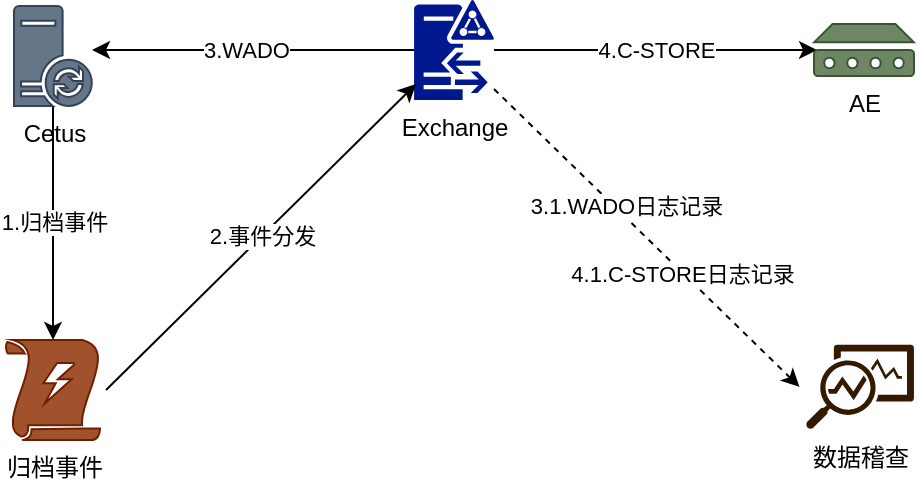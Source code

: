 <mxfile version="13.9.9" type="device"><diagram id="MnWKOdX2EAWvoPZy22A2" name="第 1 页"><mxGraphModel dx="1086" dy="806" grid="1" gridSize="10" guides="1" tooltips="1" connect="1" arrows="1" fold="1" page="1" pageScale="1" pageWidth="1169" pageHeight="827" math="0" shadow="0"><root><mxCell id="0"/><mxCell id="1" parent="0"/><mxCell id="86bR0NISvqqfvVS32m5q-13" style="edgeStyle=none;rounded=0;orthogonalLoop=1;jettySize=auto;html=1;entryX=0.5;entryY=0;entryDx=0;entryDy=0;entryPerimeter=0;" parent="1" source="86bR0NISvqqfvVS32m5q-1" target="86bR0NISvqqfvVS32m5q-11" edge="1"><mxGeometry relative="1" as="geometry"><mxPoint x="184" y="300" as="targetPoint"/></mxGeometry></mxCell><mxCell id="86bR0NISvqqfvVS32m5q-14" value="1.归档事件" style="edgeLabel;html=1;align=center;verticalAlign=middle;resizable=0;points=[];" parent="86bR0NISvqqfvVS32m5q-13" vertex="1" connectable="0"><mxGeometry x="-0.287" y="3" relative="1" as="geometry"><mxPoint x="-3" y="16" as="offset"/></mxGeometry></mxCell><mxCell id="86bR0NISvqqfvVS32m5q-1" value="Cetus" style="aspect=fixed;pointerEvents=1;shadow=0;dashed=0;html=1;strokeColor=#314354;labelPosition=center;verticalLabelPosition=bottom;verticalAlign=top;align=center;shape=mxgraph.mscae.enterprise.database_synchronization;fillColor=#647687;sketch=0;labelBackgroundColor=none;labelBorderColor=none;" parent="1" vertex="1"><mxGeometry x="164" y="143" width="39" height="50" as="geometry"/></mxCell><mxCell id="86bR0NISvqqfvVS32m5q-8" value="" style="edgeStyle=orthogonalEdgeStyle;rounded=0;orthogonalLoop=1;jettySize=auto;html=1;entryX=1;entryY=0.44;entryDx=0;entryDy=0;entryPerimeter=0;" parent="1" source="86bR0NISvqqfvVS32m5q-2" target="86bR0NISvqqfvVS32m5q-1" edge="1"><mxGeometry relative="1" as="geometry"/></mxCell><mxCell id="s7qKImTrM9_53Vxz19OK-1" value="3.WADO" style="edgeLabel;html=1;align=center;verticalAlign=middle;resizable=0;points=[];" parent="86bR0NISvqqfvVS32m5q-8" vertex="1" connectable="0"><mxGeometry x="0.18" relative="1" as="geometry"><mxPoint x="11" as="offset"/></mxGeometry></mxCell><mxCell id="86bR0NISvqqfvVS32m5q-9" value="4.C-STORE" style="edgeStyle=orthogonalEdgeStyle;rounded=0;orthogonalLoop=1;jettySize=auto;html=1;entryX=0.03;entryY=0.5;entryDx=0;entryDy=0;entryPerimeter=0;" parent="1" source="86bR0NISvqqfvVS32m5q-2" target="86bR0NISvqqfvVS32m5q-4" edge="1"><mxGeometry relative="1" as="geometry"/></mxCell><mxCell id="86bR0NISvqqfvVS32m5q-10" value="3.1.WADO日志记录" style="rounded=0;orthogonalLoop=1;jettySize=auto;html=1;entryX=-0.06;entryY=0.5;entryDx=0;entryDy=0;entryPerimeter=0;dashed=1;" parent="1" source="86bR0NISvqqfvVS32m5q-2" target="86bR0NISvqqfvVS32m5q-22" edge="1"><mxGeometry x="-0.169" y="4" relative="1" as="geometry"><mxPoint x="560.982" y="332" as="targetPoint"/><mxPoint as="offset"/></mxGeometry></mxCell><mxCell id="86bR0NISvqqfvVS32m5q-17" value="4.1.C-STORE日志记录" style="edgeLabel;html=1;align=center;verticalAlign=middle;resizable=0;points=[];" parent="86bR0NISvqqfvVS32m5q-10" vertex="1" connectable="0"><mxGeometry x="0.232" y="-1" relative="1" as="geometry"><mxPoint as="offset"/></mxGeometry></mxCell><mxCell id="86bR0NISvqqfvVS32m5q-2" value="Exchange" style="aspect=fixed;pointerEvents=1;shadow=0;dashed=0;html=1;strokeColor=none;labelPosition=center;verticalLabelPosition=bottom;verticalAlign=top;align=center;fillColor=#00188D;shape=mxgraph.mscae.enterprise.d" parent="1" vertex="1"><mxGeometry x="364" y="140" width="40" height="50" as="geometry"/></mxCell><mxCell id="86bR0NISvqqfvVS32m5q-4" value="AE" style="aspect=fixed;pointerEvents=1;shadow=0;dashed=0;html=1;labelPosition=center;verticalLabelPosition=bottom;verticalAlign=top;align=center;shape=mxgraph.mscae.enterprise.device;fillColor=#6d8764;strokeColor=#3A5431;" parent="1" vertex="1"><mxGeometry x="564" y="152" width="50" height="26" as="geometry"/></mxCell><mxCell id="86bR0NISvqqfvVS32m5q-12" value="2.事件分发" style="rounded=0;orthogonalLoop=1;jettySize=auto;html=1;exitX=1.064;exitY=0.5;exitDx=0;exitDy=0;exitPerimeter=0;entryX=0.025;entryY=0.84;entryDx=0;entryDy=0;entryPerimeter=0;" parent="1" source="86bR0NISvqqfvVS32m5q-11" target="86bR0NISvqqfvVS32m5q-2" edge="1"><mxGeometry relative="1" as="geometry"/></mxCell><mxCell id="86bR0NISvqqfvVS32m5q-11" value="归档事件" style="aspect=fixed;pointerEvents=1;shadow=0;dashed=0;html=1;strokeColor=#6D1F00;labelPosition=center;verticalLabelPosition=bottom;verticalAlign=top;align=center;shape=mxgraph.mscae.enterprise.triggers;fillColor=#a0522d;" parent="1" vertex="1"><mxGeometry x="160" y="310" width="47" height="50" as="geometry"/></mxCell><mxCell id="86bR0NISvqqfvVS32m5q-22" value="数据稽查" style="aspect=fixed;pointerEvents=1;shadow=0;dashed=0;html=1;strokeColor=none;labelPosition=center;verticalLabelPosition=bottom;verticalAlign=top;align=center;shape=mxgraph.mscae.enterprise.monitor_running_apps;fontColor=#000000;fillColor=#331A00;sketch=0;" parent="1" vertex="1"><mxGeometry x="560" y="312.38" width="54" height="42.12" as="geometry"/></mxCell></root></mxGraphModel></diagram></mxfile>